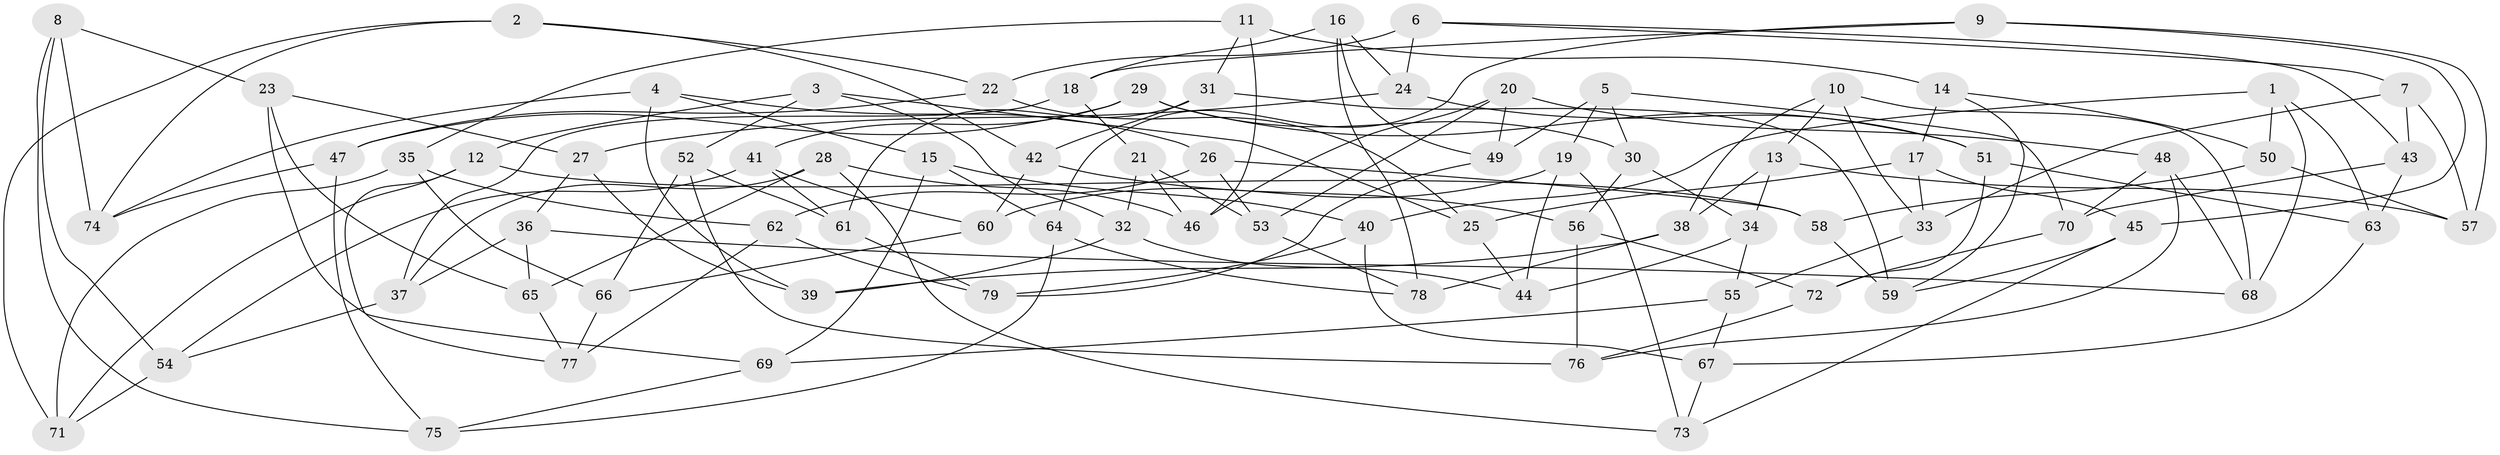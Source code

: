 // Generated by graph-tools (version 1.1) at 2025/50/03/09/25 03:50:52]
// undirected, 79 vertices, 158 edges
graph export_dot {
graph [start="1"]
  node [color=gray90,style=filled];
  1;
  2;
  3;
  4;
  5;
  6;
  7;
  8;
  9;
  10;
  11;
  12;
  13;
  14;
  15;
  16;
  17;
  18;
  19;
  20;
  21;
  22;
  23;
  24;
  25;
  26;
  27;
  28;
  29;
  30;
  31;
  32;
  33;
  34;
  35;
  36;
  37;
  38;
  39;
  40;
  41;
  42;
  43;
  44;
  45;
  46;
  47;
  48;
  49;
  50;
  51;
  52;
  53;
  54;
  55;
  56;
  57;
  58;
  59;
  60;
  61;
  62;
  63;
  64;
  65;
  66;
  67;
  68;
  69;
  70;
  71;
  72;
  73;
  74;
  75;
  76;
  77;
  78;
  79;
  1 -- 40;
  1 -- 68;
  1 -- 50;
  1 -- 63;
  2 -- 71;
  2 -- 74;
  2 -- 22;
  2 -- 42;
  3 -- 32;
  3 -- 25;
  3 -- 52;
  3 -- 12;
  4 -- 39;
  4 -- 74;
  4 -- 15;
  4 -- 26;
  5 -- 30;
  5 -- 49;
  5 -- 19;
  5 -- 70;
  6 -- 24;
  6 -- 7;
  6 -- 43;
  6 -- 22;
  7 -- 57;
  7 -- 33;
  7 -- 43;
  8 -- 75;
  8 -- 54;
  8 -- 23;
  8 -- 74;
  9 -- 57;
  9 -- 18;
  9 -- 64;
  9 -- 45;
  10 -- 38;
  10 -- 33;
  10 -- 68;
  10 -- 13;
  11 -- 35;
  11 -- 14;
  11 -- 46;
  11 -- 31;
  12 -- 71;
  12 -- 58;
  12 -- 77;
  13 -- 34;
  13 -- 57;
  13 -- 38;
  14 -- 50;
  14 -- 59;
  14 -- 17;
  15 -- 64;
  15 -- 69;
  15 -- 40;
  16 -- 24;
  16 -- 18;
  16 -- 49;
  16 -- 78;
  17 -- 45;
  17 -- 25;
  17 -- 33;
  18 -- 37;
  18 -- 21;
  19 -- 60;
  19 -- 73;
  19 -- 44;
  20 -- 53;
  20 -- 48;
  20 -- 46;
  20 -- 49;
  21 -- 46;
  21 -- 53;
  21 -- 32;
  22 -- 25;
  22 -- 47;
  23 -- 27;
  23 -- 65;
  23 -- 69;
  24 -- 51;
  24 -- 27;
  25 -- 44;
  26 -- 62;
  26 -- 53;
  26 -- 58;
  27 -- 36;
  27 -- 39;
  28 -- 73;
  28 -- 46;
  28 -- 65;
  28 -- 37;
  29 -- 30;
  29 -- 51;
  29 -- 41;
  29 -- 47;
  30 -- 34;
  30 -- 56;
  31 -- 59;
  31 -- 61;
  31 -- 42;
  32 -- 44;
  32 -- 39;
  33 -- 55;
  34 -- 44;
  34 -- 55;
  35 -- 66;
  35 -- 62;
  35 -- 71;
  36 -- 37;
  36 -- 68;
  36 -- 65;
  37 -- 54;
  38 -- 78;
  38 -- 39;
  40 -- 79;
  40 -- 67;
  41 -- 61;
  41 -- 60;
  41 -- 54;
  42 -- 60;
  42 -- 56;
  43 -- 70;
  43 -- 63;
  45 -- 73;
  45 -- 59;
  47 -- 75;
  47 -- 74;
  48 -- 76;
  48 -- 68;
  48 -- 70;
  49 -- 79;
  50 -- 58;
  50 -- 57;
  51 -- 63;
  51 -- 72;
  52 -- 61;
  52 -- 76;
  52 -- 66;
  53 -- 78;
  54 -- 71;
  55 -- 67;
  55 -- 69;
  56 -- 76;
  56 -- 72;
  58 -- 59;
  60 -- 66;
  61 -- 79;
  62 -- 77;
  62 -- 79;
  63 -- 67;
  64 -- 75;
  64 -- 78;
  65 -- 77;
  66 -- 77;
  67 -- 73;
  69 -- 75;
  70 -- 72;
  72 -- 76;
}
